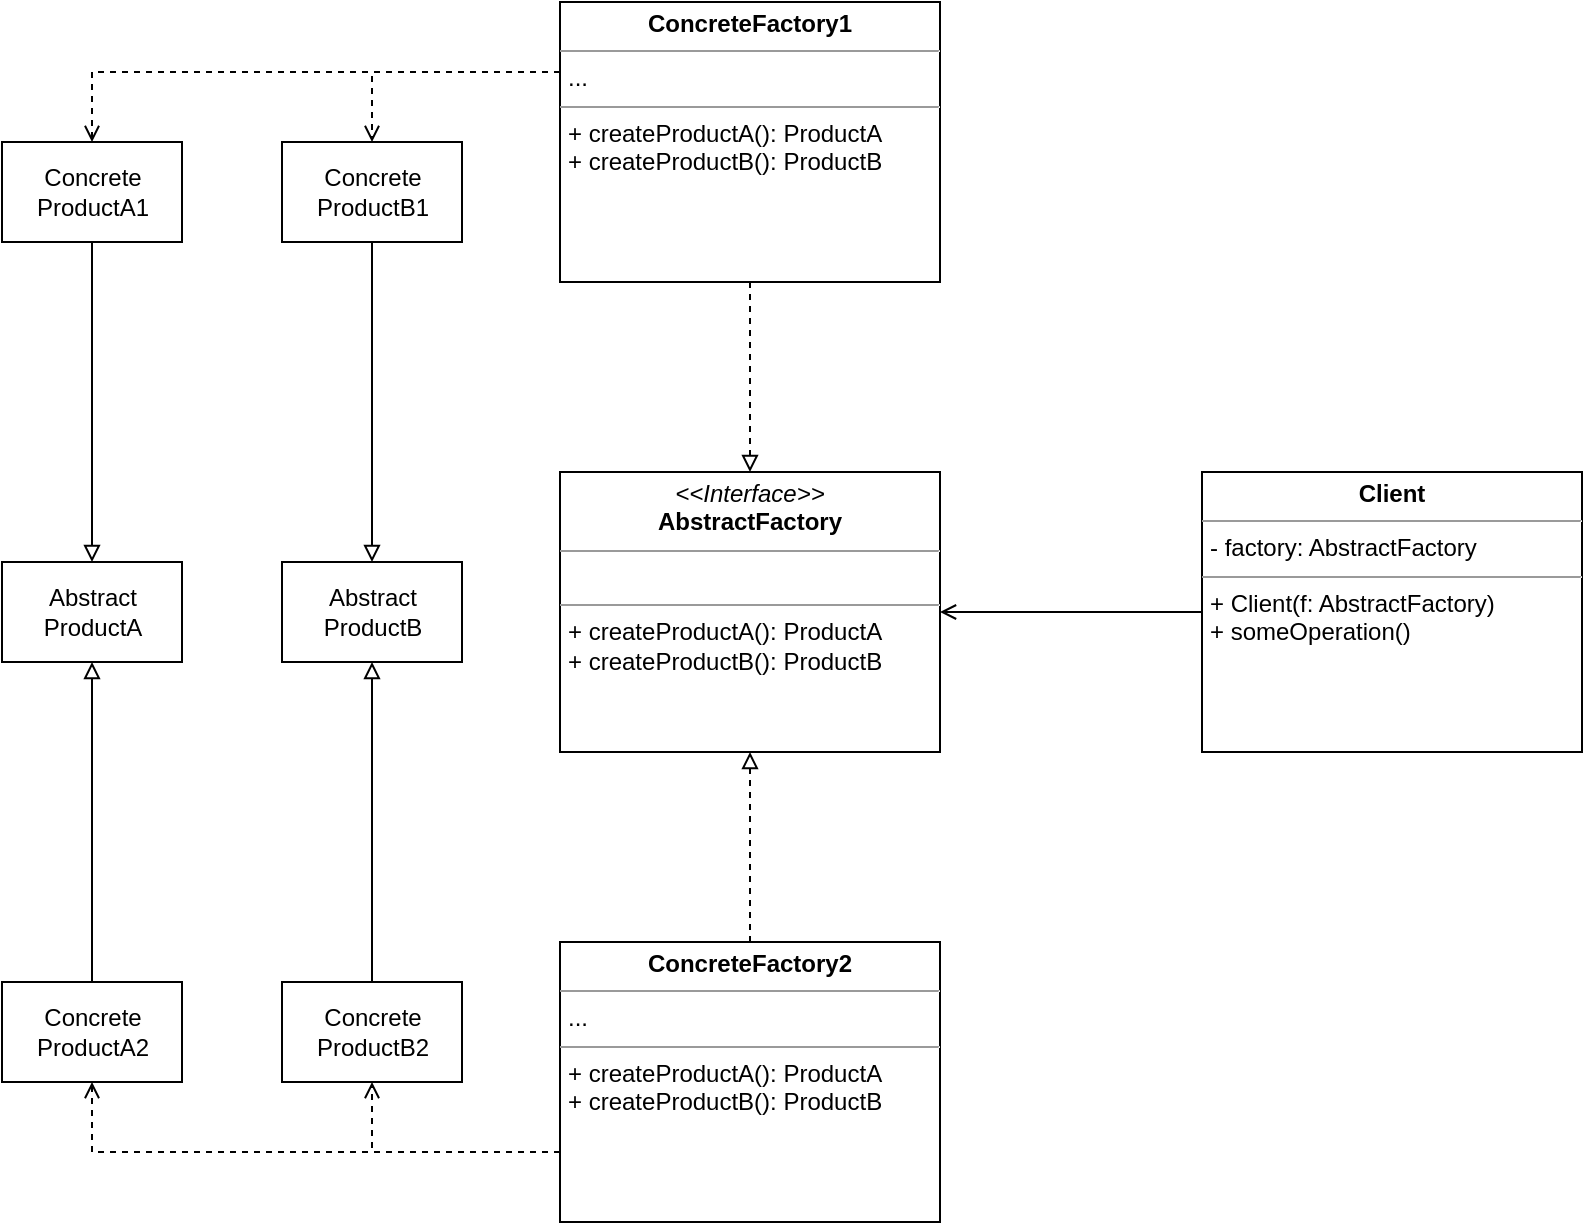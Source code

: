 <mxfile version="20.7.4" type="device"><diagram id="p2IjHJam0Mq4RvAM2wm5" name="Page-1"><mxGraphModel dx="714" dy="778" grid="1" gridSize="10" guides="1" tooltips="1" connect="1" arrows="1" fold="1" page="1" pageScale="1" pageWidth="827" pageHeight="1169" math="0" shadow="0"><root><mxCell id="0"/><mxCell id="1" parent="0"/><mxCell id="XU3XpVp7gzTWD_hcthEw-5" value="&lt;p style=&quot;margin:0px;margin-top:4px;text-align:center;&quot;&gt;&lt;i&gt;&amp;lt;&amp;lt;Interface&amp;gt;&amp;gt;&lt;/i&gt;&lt;br&gt;&lt;b&gt;AbstractFactory&lt;/b&gt;&lt;/p&gt;&lt;hr size=&quot;1&quot;&gt;&lt;p style=&quot;margin:0px;margin-left:4px;&quot;&gt;&lt;br&gt;&lt;/p&gt;&lt;hr size=&quot;1&quot;&gt;&lt;p style=&quot;margin:0px;margin-left:4px;&quot;&gt;+ createProductA(): ProductA&lt;br&gt;+ createProductB(): ProductB&lt;/p&gt;" style="verticalAlign=top;align=left;overflow=fill;fontSize=12;fontFamily=Helvetica;html=1;" vertex="1" parent="1"><mxGeometry x="319" y="395" width="190" height="140" as="geometry"/></mxCell><mxCell id="XU3XpVp7gzTWD_hcthEw-6" value="Abstract&lt;br&gt;ProductA" style="html=1;" vertex="1" parent="1"><mxGeometry x="40" y="440" width="90" height="50" as="geometry"/></mxCell><mxCell id="XU3XpVp7gzTWD_hcthEw-8" value="Abstract&lt;br&gt;ProductB" style="html=1;" vertex="1" parent="1"><mxGeometry x="180" y="440" width="90" height="50" as="geometry"/></mxCell><mxCell id="XU3XpVp7gzTWD_hcthEw-19" style="edgeStyle=orthogonalEdgeStyle;rounded=0;orthogonalLoop=1;jettySize=auto;html=1;exitX=0.5;exitY=1;exitDx=0;exitDy=0;dashed=1;endArrow=block;endFill=0;" edge="1" parent="1" source="XU3XpVp7gzTWD_hcthEw-13" target="XU3XpVp7gzTWD_hcthEw-5"><mxGeometry relative="1" as="geometry"/></mxCell><mxCell id="XU3XpVp7gzTWD_hcthEw-21" style="edgeStyle=orthogonalEdgeStyle;rounded=0;orthogonalLoop=1;jettySize=auto;html=1;exitX=0;exitY=0.25;exitDx=0;exitDy=0;entryX=0.5;entryY=0;entryDx=0;entryDy=0;dashed=1;endArrow=open;endFill=0;" edge="1" parent="1" source="XU3XpVp7gzTWD_hcthEw-13" target="XU3XpVp7gzTWD_hcthEw-15"><mxGeometry relative="1" as="geometry"/></mxCell><mxCell id="XU3XpVp7gzTWD_hcthEw-22" style="edgeStyle=orthogonalEdgeStyle;rounded=0;orthogonalLoop=1;jettySize=auto;html=1;exitX=0;exitY=0.25;exitDx=0;exitDy=0;entryX=0.5;entryY=0;entryDx=0;entryDy=0;dashed=1;endArrow=open;endFill=0;" edge="1" parent="1" source="XU3XpVp7gzTWD_hcthEw-13" target="XU3XpVp7gzTWD_hcthEw-16"><mxGeometry relative="1" as="geometry"/></mxCell><mxCell id="XU3XpVp7gzTWD_hcthEw-13" value="&lt;p style=&quot;margin:0px;margin-top:4px;text-align:center;&quot;&gt;&lt;b&gt;ConcreteFactory1&lt;/b&gt;&lt;/p&gt;&lt;hr size=&quot;1&quot;&gt;&lt;p style=&quot;margin:0px;margin-left:4px;&quot;&gt;...&lt;/p&gt;&lt;hr size=&quot;1&quot;&gt;&lt;p style=&quot;margin:0px;margin-left:4px;&quot;&gt;+ createProductA(): ProductA&lt;/p&gt;&lt;p style=&quot;margin:0px;margin-left:4px;&quot;&gt;+ createProductB(): ProductB&lt;br&gt;&lt;/p&gt;" style="verticalAlign=top;align=left;overflow=fill;fontSize=12;fontFamily=Helvetica;html=1;" vertex="1" parent="1"><mxGeometry x="319" y="160" width="190" height="140" as="geometry"/></mxCell><mxCell id="XU3XpVp7gzTWD_hcthEw-20" style="edgeStyle=orthogonalEdgeStyle;rounded=0;orthogonalLoop=1;jettySize=auto;html=1;exitX=0.5;exitY=0;exitDx=0;exitDy=0;entryX=0.5;entryY=1;entryDx=0;entryDy=0;dashed=1;endArrow=block;endFill=0;" edge="1" parent="1" source="XU3XpVp7gzTWD_hcthEw-14" target="XU3XpVp7gzTWD_hcthEw-5"><mxGeometry relative="1" as="geometry"/></mxCell><mxCell id="XU3XpVp7gzTWD_hcthEw-23" style="edgeStyle=orthogonalEdgeStyle;rounded=0;orthogonalLoop=1;jettySize=auto;html=1;exitX=0;exitY=0.75;exitDx=0;exitDy=0;entryX=0.5;entryY=1;entryDx=0;entryDy=0;dashed=1;endArrow=open;endFill=0;" edge="1" parent="1" source="XU3XpVp7gzTWD_hcthEw-14" target="XU3XpVp7gzTWD_hcthEw-17"><mxGeometry relative="1" as="geometry"/></mxCell><mxCell id="XU3XpVp7gzTWD_hcthEw-24" style="edgeStyle=orthogonalEdgeStyle;rounded=0;orthogonalLoop=1;jettySize=auto;html=1;exitX=0;exitY=0.75;exitDx=0;exitDy=0;entryX=0.5;entryY=1;entryDx=0;entryDy=0;dashed=1;endArrow=open;endFill=0;" edge="1" parent="1" source="XU3XpVp7gzTWD_hcthEw-14" target="XU3XpVp7gzTWD_hcthEw-18"><mxGeometry relative="1" as="geometry"/></mxCell><mxCell id="XU3XpVp7gzTWD_hcthEw-14" value="&lt;p style=&quot;margin:0px;margin-top:4px;text-align:center;&quot;&gt;&lt;b&gt;ConcreteFactory2&lt;/b&gt;&lt;/p&gt;&lt;hr size=&quot;1&quot;&gt;&lt;p style=&quot;margin:0px;margin-left:4px;&quot;&gt;...&lt;/p&gt;&lt;hr size=&quot;1&quot;&gt;&lt;p style=&quot;margin:0px;margin-left:4px;&quot;&gt;+ createProductA(): ProductA&lt;/p&gt;&lt;p style=&quot;margin:0px;margin-left:4px;&quot;&gt;+ createProductB(): ProductB&lt;br&gt;&lt;/p&gt;" style="verticalAlign=top;align=left;overflow=fill;fontSize=12;fontFamily=Helvetica;html=1;" vertex="1" parent="1"><mxGeometry x="319" y="630" width="190" height="140" as="geometry"/></mxCell><mxCell id="XU3XpVp7gzTWD_hcthEw-25" style="edgeStyle=orthogonalEdgeStyle;rounded=0;orthogonalLoop=1;jettySize=auto;html=1;exitX=0.5;exitY=1;exitDx=0;exitDy=0;endArrow=block;endFill=0;" edge="1" parent="1" source="XU3XpVp7gzTWD_hcthEw-15" target="XU3XpVp7gzTWD_hcthEw-6"><mxGeometry relative="1" as="geometry"/></mxCell><mxCell id="XU3XpVp7gzTWD_hcthEw-15" value="Concrete&lt;br&gt;ProductA1" style="html=1;" vertex="1" parent="1"><mxGeometry x="40" y="230" width="90" height="50" as="geometry"/></mxCell><mxCell id="XU3XpVp7gzTWD_hcthEw-26" style="edgeStyle=orthogonalEdgeStyle;rounded=0;orthogonalLoop=1;jettySize=auto;html=1;exitX=0.5;exitY=1;exitDx=0;exitDy=0;endArrow=block;endFill=0;" edge="1" parent="1" source="XU3XpVp7gzTWD_hcthEw-16" target="XU3XpVp7gzTWD_hcthEw-8"><mxGeometry relative="1" as="geometry"/></mxCell><mxCell id="XU3XpVp7gzTWD_hcthEw-16" value="Concrete&lt;br&gt;ProductB1" style="html=1;" vertex="1" parent="1"><mxGeometry x="180" y="230" width="90" height="50" as="geometry"/></mxCell><mxCell id="XU3XpVp7gzTWD_hcthEw-27" style="edgeStyle=orthogonalEdgeStyle;rounded=0;orthogonalLoop=1;jettySize=auto;html=1;exitX=0.5;exitY=0;exitDx=0;exitDy=0;entryX=0.5;entryY=1;entryDx=0;entryDy=0;endArrow=block;endFill=0;" edge="1" parent="1" source="XU3XpVp7gzTWD_hcthEw-17" target="XU3XpVp7gzTWD_hcthEw-6"><mxGeometry relative="1" as="geometry"/></mxCell><mxCell id="XU3XpVp7gzTWD_hcthEw-17" value="Concrete&lt;br&gt;ProductA2" style="html=1;" vertex="1" parent="1"><mxGeometry x="40" y="650" width="90" height="50" as="geometry"/></mxCell><mxCell id="XU3XpVp7gzTWD_hcthEw-28" style="edgeStyle=orthogonalEdgeStyle;rounded=0;orthogonalLoop=1;jettySize=auto;html=1;exitX=0.5;exitY=0;exitDx=0;exitDy=0;endArrow=block;endFill=0;" edge="1" parent="1" source="XU3XpVp7gzTWD_hcthEw-18" target="XU3XpVp7gzTWD_hcthEw-8"><mxGeometry relative="1" as="geometry"/></mxCell><mxCell id="XU3XpVp7gzTWD_hcthEw-18" value="Concrete&lt;br&gt;ProductB2" style="html=1;" vertex="1" parent="1"><mxGeometry x="180" y="650" width="90" height="50" as="geometry"/></mxCell><mxCell id="XU3XpVp7gzTWD_hcthEw-30" style="edgeStyle=orthogonalEdgeStyle;rounded=0;orthogonalLoop=1;jettySize=auto;html=1;exitX=0;exitY=0.5;exitDx=0;exitDy=0;endArrow=open;endFill=0;" edge="1" parent="1" source="XU3XpVp7gzTWD_hcthEw-29" target="XU3XpVp7gzTWD_hcthEw-5"><mxGeometry relative="1" as="geometry"/></mxCell><mxCell id="XU3XpVp7gzTWD_hcthEw-29" value="&lt;p style=&quot;margin:0px;margin-top:4px;text-align:center;&quot;&gt;&lt;b&gt;Client&lt;/b&gt;&lt;/p&gt;&lt;hr size=&quot;1&quot;&gt;&lt;p style=&quot;margin:0px;margin-left:4px;&quot;&gt;- factory: AbstractFactory&lt;/p&gt;&lt;hr size=&quot;1&quot;&gt;&lt;p style=&quot;margin:0px;margin-left:4px;&quot;&gt;+ Client(f: AbstractFactory)&lt;/p&gt;&lt;p style=&quot;margin:0px;margin-left:4px;&quot;&gt;+ someOperation()&lt;br&gt;&lt;/p&gt;" style="verticalAlign=top;align=left;overflow=fill;fontSize=12;fontFamily=Helvetica;html=1;" vertex="1" parent="1"><mxGeometry x="640" y="395" width="190" height="140" as="geometry"/></mxCell></root></mxGraphModel></diagram></mxfile>